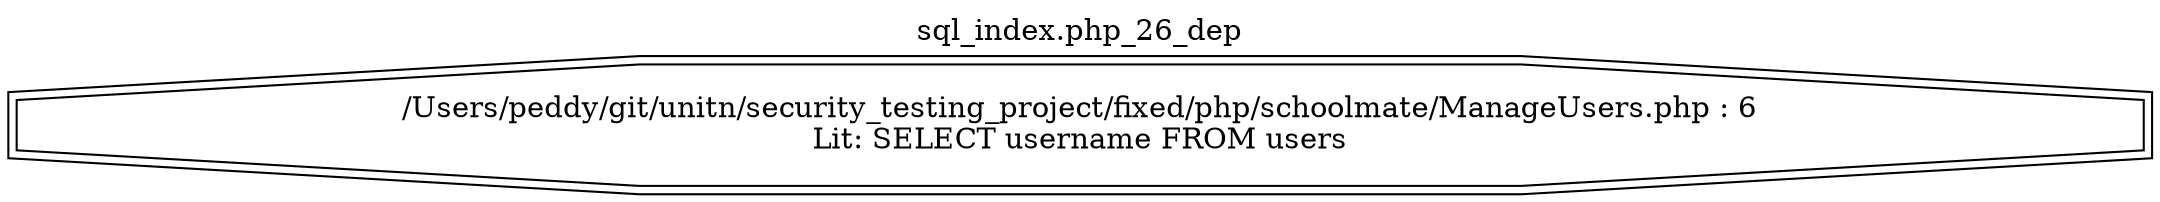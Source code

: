 digraph cfg {
  label="sql_index.php_26_dep";
  labelloc=t;
  n1 [shape=doubleoctagon, label="/Users/peddy/git/unitn/security_testing_project/fixed/php/schoolmate/ManageUsers.php : 6\nLit: SELECT username FROM users\n"];
}
